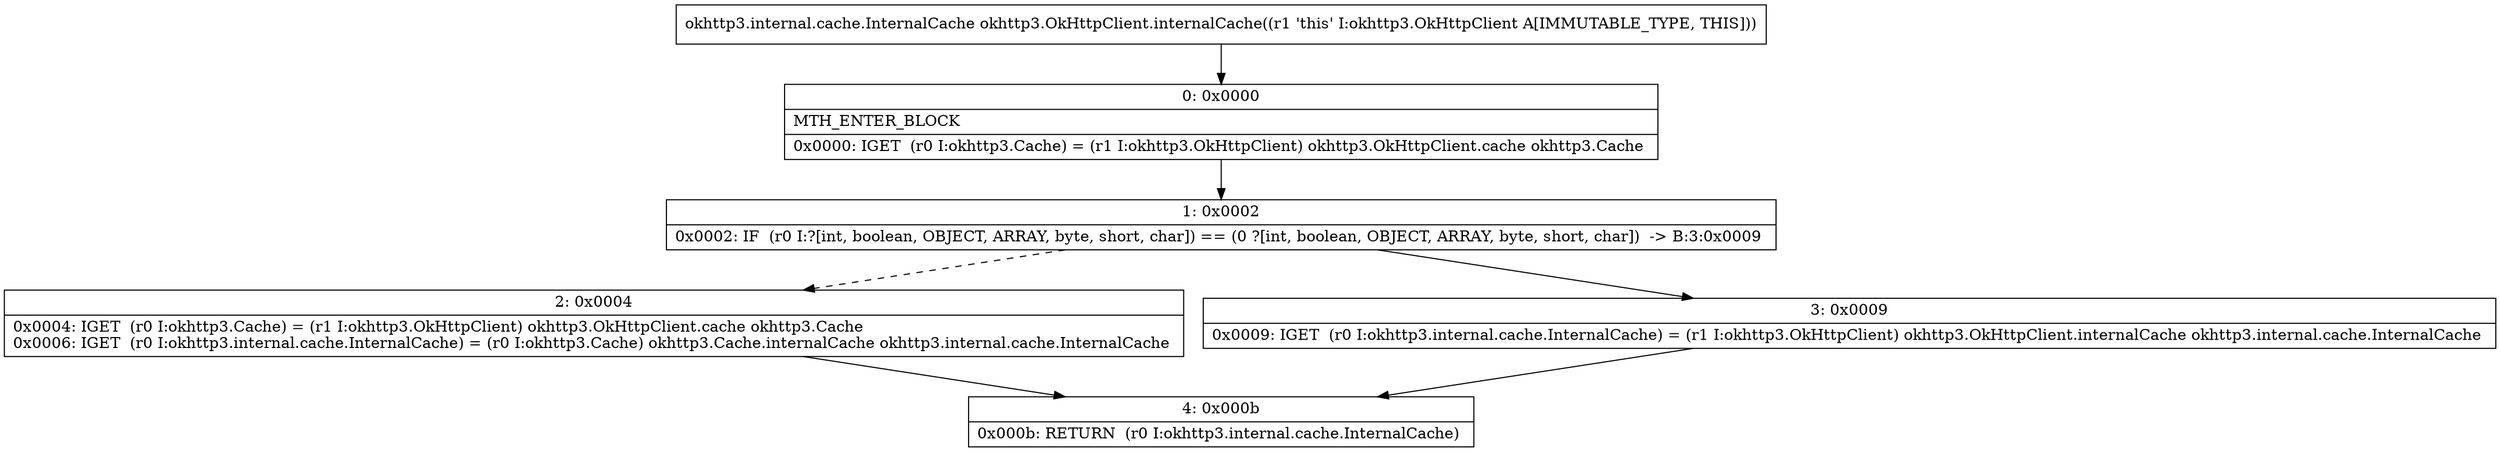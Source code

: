 digraph "CFG forokhttp3.OkHttpClient.internalCache()Lokhttp3\/internal\/cache\/InternalCache;" {
Node_0 [shape=record,label="{0\:\ 0x0000|MTH_ENTER_BLOCK\l|0x0000: IGET  (r0 I:okhttp3.Cache) = (r1 I:okhttp3.OkHttpClient) okhttp3.OkHttpClient.cache okhttp3.Cache \l}"];
Node_1 [shape=record,label="{1\:\ 0x0002|0x0002: IF  (r0 I:?[int, boolean, OBJECT, ARRAY, byte, short, char]) == (0 ?[int, boolean, OBJECT, ARRAY, byte, short, char])  \-\> B:3:0x0009 \l}"];
Node_2 [shape=record,label="{2\:\ 0x0004|0x0004: IGET  (r0 I:okhttp3.Cache) = (r1 I:okhttp3.OkHttpClient) okhttp3.OkHttpClient.cache okhttp3.Cache \l0x0006: IGET  (r0 I:okhttp3.internal.cache.InternalCache) = (r0 I:okhttp3.Cache) okhttp3.Cache.internalCache okhttp3.internal.cache.InternalCache \l}"];
Node_3 [shape=record,label="{3\:\ 0x0009|0x0009: IGET  (r0 I:okhttp3.internal.cache.InternalCache) = (r1 I:okhttp3.OkHttpClient) okhttp3.OkHttpClient.internalCache okhttp3.internal.cache.InternalCache \l}"];
Node_4 [shape=record,label="{4\:\ 0x000b|0x000b: RETURN  (r0 I:okhttp3.internal.cache.InternalCache) \l}"];
MethodNode[shape=record,label="{okhttp3.internal.cache.InternalCache okhttp3.OkHttpClient.internalCache((r1 'this' I:okhttp3.OkHttpClient A[IMMUTABLE_TYPE, THIS])) }"];
MethodNode -> Node_0;
Node_0 -> Node_1;
Node_1 -> Node_2[style=dashed];
Node_1 -> Node_3;
Node_2 -> Node_4;
Node_3 -> Node_4;
}


